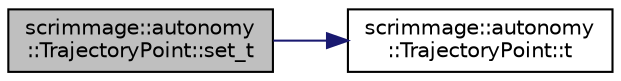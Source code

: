 digraph "scrimmage::autonomy::TrajectoryPoint::set_t"
{
 // LATEX_PDF_SIZE
  edge [fontname="Helvetica",fontsize="10",labelfontname="Helvetica",labelfontsize="10"];
  node [fontname="Helvetica",fontsize="10",shape=record];
  rankdir="LR";
  Node1 [label="scrimmage::autonomy\l::TrajectoryPoint::set_t",height=0.2,width=0.4,color="black", fillcolor="grey75", style="filled", fontcolor="black",tooltip=" "];
  Node1 -> Node2 [color="midnightblue",fontsize="10",style="solid",fontname="Helvetica"];
  Node2 [label="scrimmage::autonomy\l::TrajectoryPoint::t",height=0.2,width=0.4,color="black", fillcolor="white", style="filled",URL="$classscrimmage_1_1autonomy_1_1TrajectoryPoint.html#a972ed59cbc33203ddfd0fb4f92a0bbcf",tooltip=" "];
}
